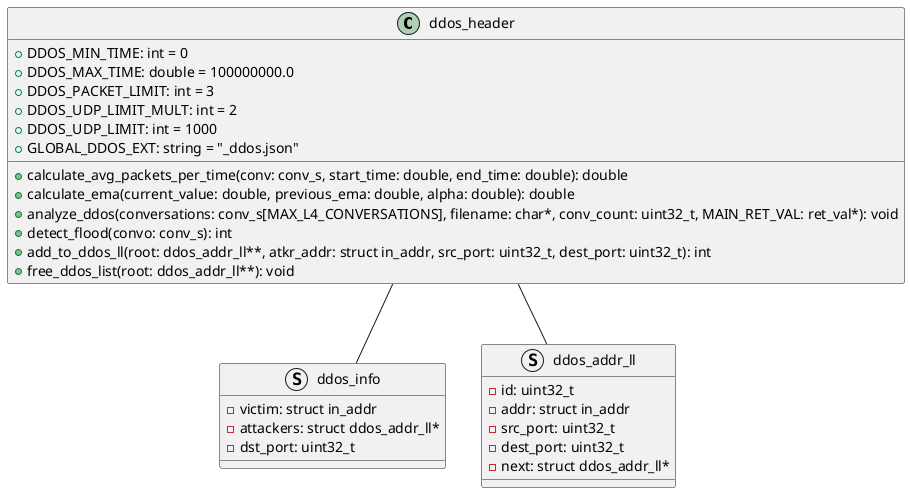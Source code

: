 @startuml

class ddos_header {
    +DDOS_MIN_TIME: int = 0
    +DDOS_MAX_TIME: double = 100000000.0
    +DDOS_PACKET_LIMIT: int = 3
    +DDOS_UDP_LIMIT_MULT: int = 2
    +DDOS_UDP_LIMIT: int = 1000
    +GLOBAL_DDOS_EXT: string = "_ddos.json"
    +calculate_avg_packets_per_time(conv: conv_s, start_time: double, end_time: double): double
    +calculate_ema(current_value: double, previous_ema: double, alpha: double): double
    +analyze_ddos(conversations: conv_s[MAX_L4_CONVERSATIONS], filename: char*, conv_count: uint32_t, MAIN_RET_VAL: ret_val*): void
    +detect_flood(convo: conv_s): int
    +add_to_ddos_ll(root: ddos_addr_ll**, atkr_addr: struct in_addr, src_port: uint32_t, dest_port: uint32_t): int
    +free_ddos_list(root: ddos_addr_ll**): void
}

struct ddos_info {
    - victim: struct in_addr
    - attackers: struct ddos_addr_ll*
    - dst_port: uint32_t
}

struct ddos_addr_ll {
    - id: uint32_t
    - addr: struct in_addr
    - src_port: uint32_t
    - dest_port: uint32_t
    - next: struct ddos_addr_ll*
}



ddos_header -- ddos_info
ddos_header -- ddos_addr_ll

@enduml
